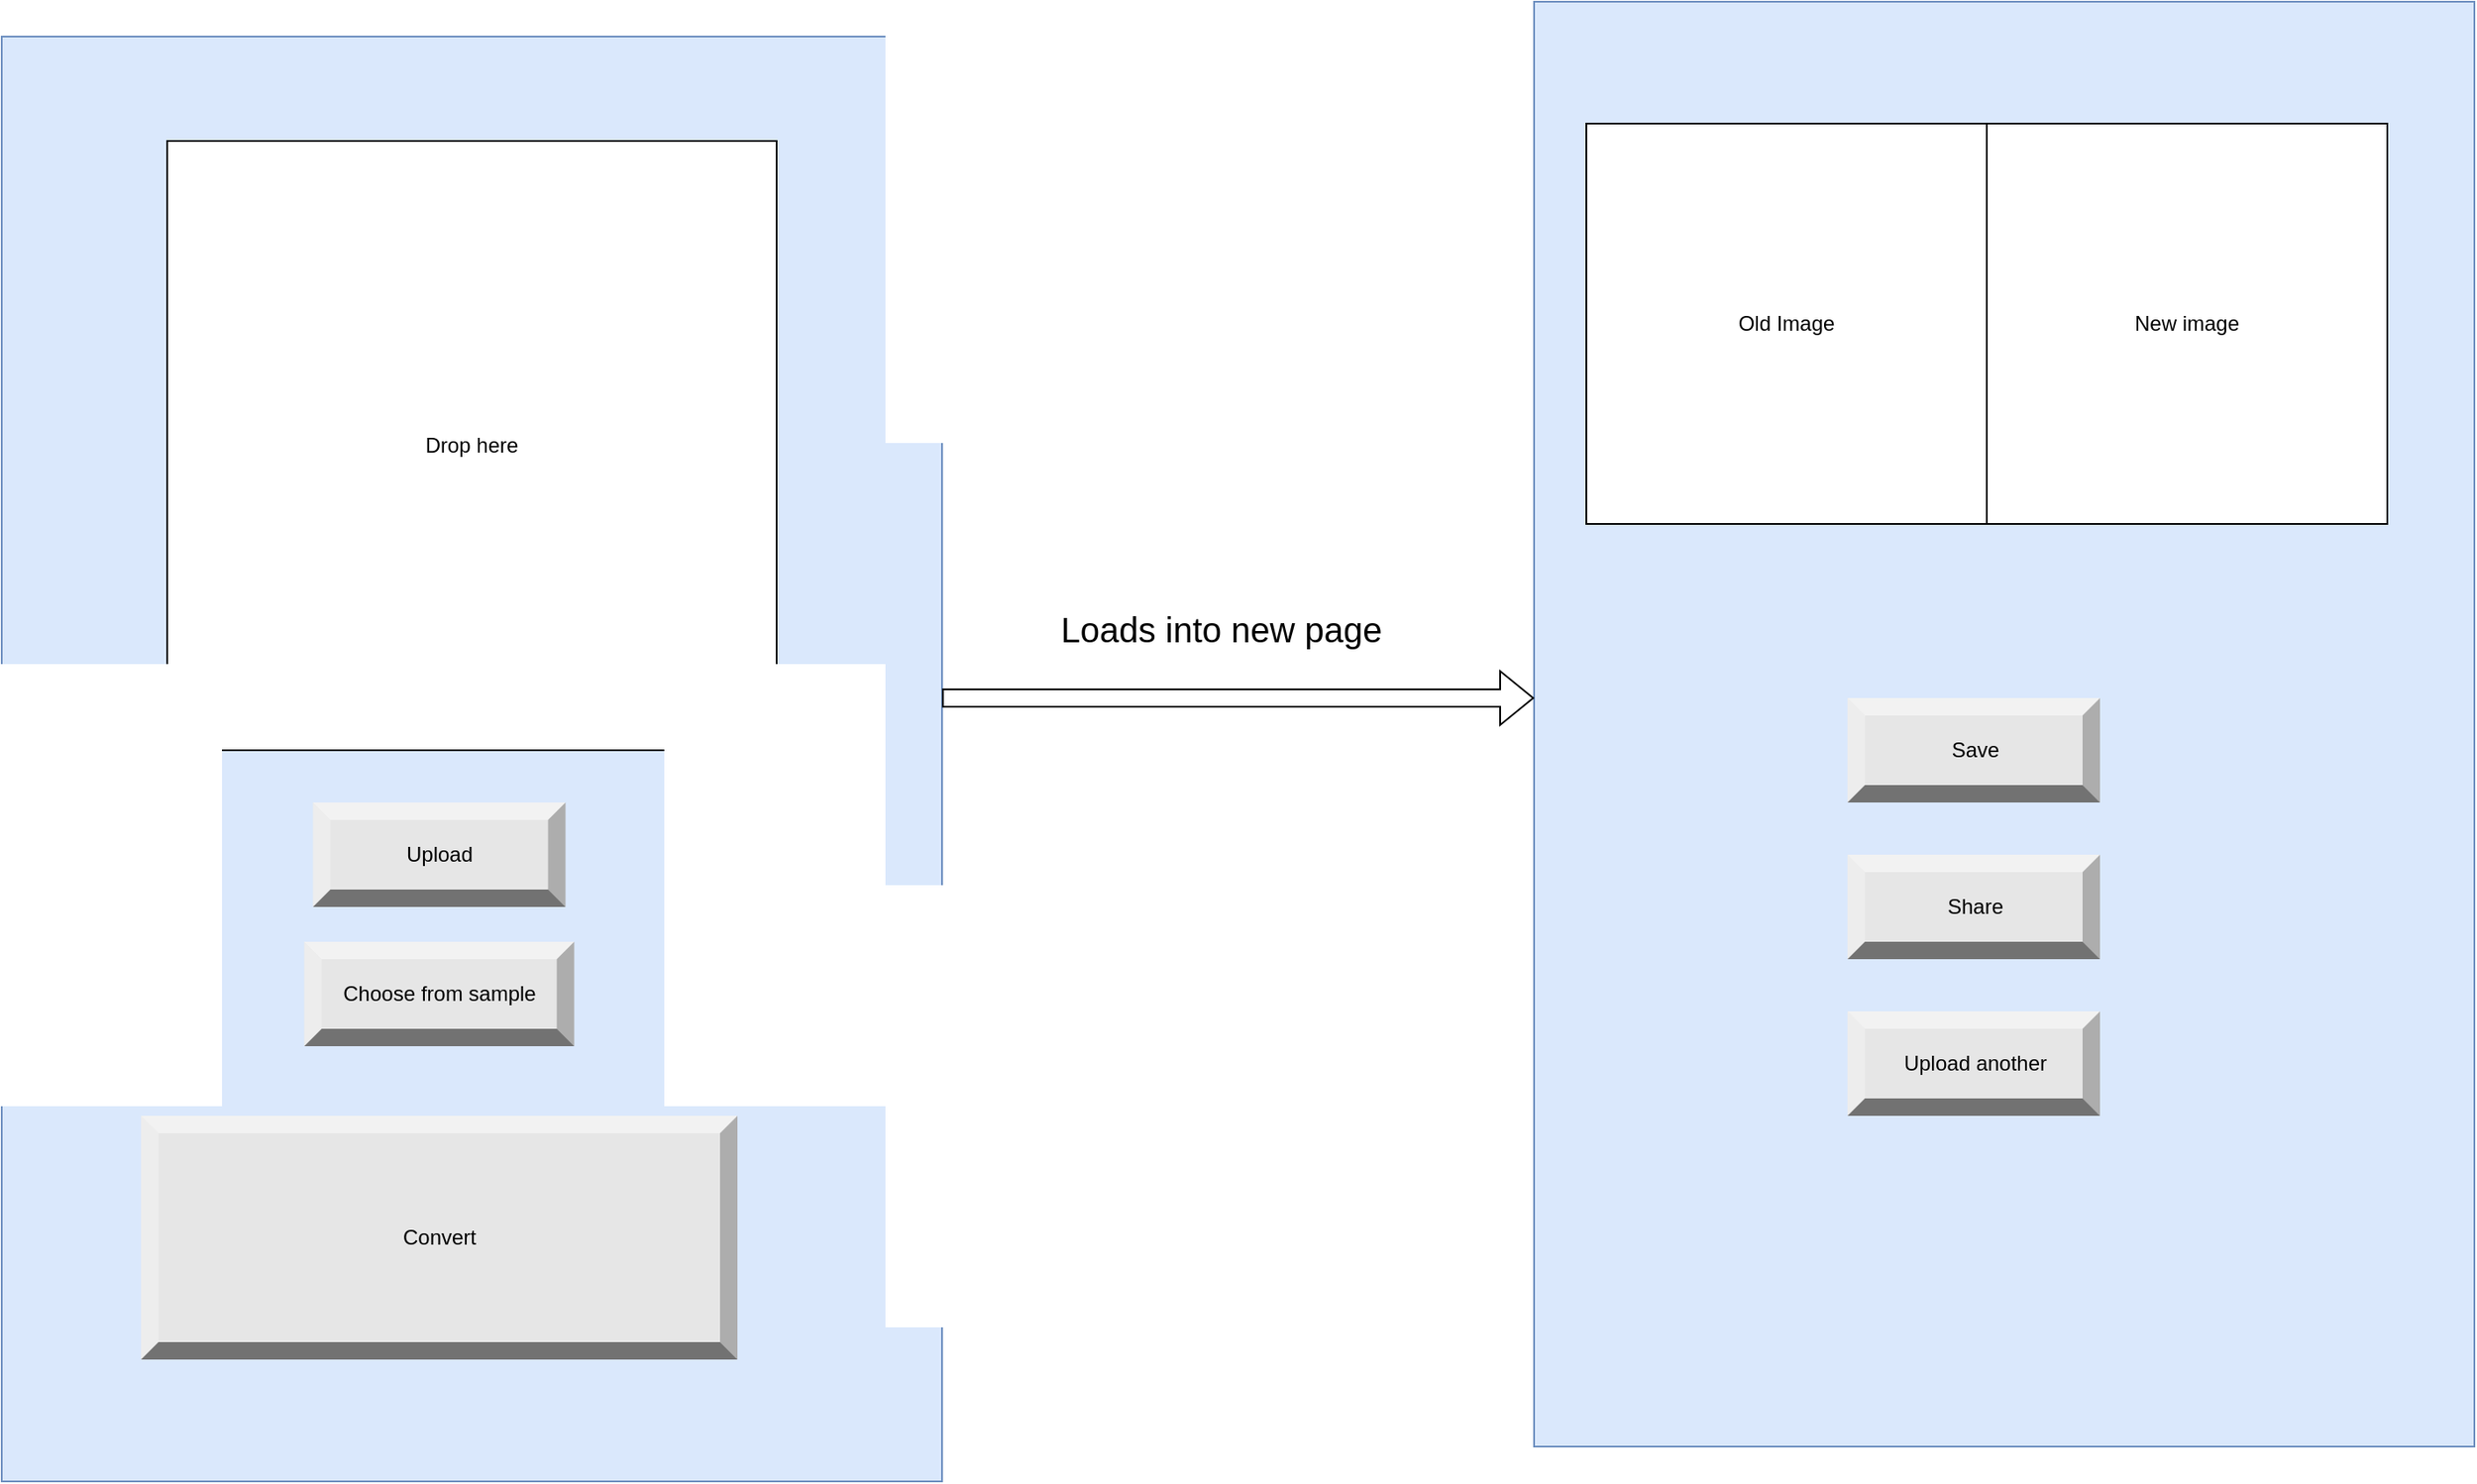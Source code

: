 <mxfile version="18.0.4" type="github">
  <diagram id="P69tAXFs2tNeaM_hII8h" name="Page-1">
    <mxGraphModel dx="2415" dy="909" grid="1" gridSize="10" guides="1" tooltips="1" connect="1" arrows="1" fold="1" page="1" pageScale="1" pageWidth="827" pageHeight="1169" math="0" shadow="0">
      <root>
        <mxCell id="0" />
        <mxCell id="1" parent="0" />
        <mxCell id="ApgkvsSMv7f6DMbq_zhc-23" value="" style="rounded=0;whiteSpace=wrap;html=1;fontSize=20;fillColor=#dae8fc;strokeColor=#6c8ebf;" vertex="1" parent="1">
          <mxGeometry x="490" y="960" width="540" height="830" as="geometry" />
        </mxCell>
        <mxCell id="ApgkvsSMv7f6DMbq_zhc-22" value="" style="rounded=0;whiteSpace=wrap;html=1;fontSize=20;fillColor=#dae8fc;strokeColor=#6c8ebf;" vertex="1" parent="1">
          <mxGeometry x="-390" y="980" width="540" height="830" as="geometry" />
        </mxCell>
        <mxCell id="ApgkvsSMv7f6DMbq_zhc-9" value="Drop here" style="whiteSpace=wrap;html=1;aspect=fixed;" vertex="1" parent="1">
          <mxGeometry x="-295" y="1040" width="350" height="350" as="geometry" />
        </mxCell>
        <mxCell id="ApgkvsSMv7f6DMbq_zhc-10" value="Upload" style="labelPosition=center;verticalLabelPosition=middle;align=center;html=1;shape=mxgraph.basic.shaded_button;dx=10;fillColor=#E6E6E6;strokeColor=none;" vertex="1" parent="1">
          <mxGeometry x="-211.25" y="1420" width="145" height="60" as="geometry" />
        </mxCell>
        <mxCell id="ApgkvsSMv7f6DMbq_zhc-11" value="Choose from sample" style="labelPosition=center;verticalLabelPosition=middle;align=center;html=1;shape=mxgraph.basic.shaded_button;dx=10;fillColor=#E6E6E6;strokeColor=none;" vertex="1" parent="1">
          <mxGeometry x="-216.25" y="1500" width="155" height="60" as="geometry" />
        </mxCell>
        <mxCell id="ApgkvsSMv7f6DMbq_zhc-13" value="Convert" style="labelPosition=center;verticalLabelPosition=middle;align=center;html=1;shape=mxgraph.basic.shaded_button;dx=10;fillColor=#E6E6E6;strokeColor=none;" vertex="1" parent="1">
          <mxGeometry x="-310" y="1600" width="342.5" height="140" as="geometry" />
        </mxCell>
        <mxCell id="ApgkvsSMv7f6DMbq_zhc-14" value="" style="shape=flexArrow;endArrow=classic;html=1;rounded=0;fontSize=50;" edge="1" parent="1">
          <mxGeometry width="50" height="50" relative="1" as="geometry">
            <mxPoint x="150" y="1360" as="sourcePoint" />
            <mxPoint x="490" y="1360" as="targetPoint" />
          </mxGeometry>
        </mxCell>
        <mxCell id="ApgkvsSMv7f6DMbq_zhc-15" value="&lt;font style=&quot;font-size: 20px;&quot;&gt;Loads into new page&lt;/font&gt;" style="text;html=1;align=center;verticalAlign=middle;resizable=0;points=[];autosize=1;strokeColor=none;fillColor=none;fontSize=50;" vertex="1" parent="1">
          <mxGeometry x="210" y="1270" width="200" height="80" as="geometry" />
        </mxCell>
        <mxCell id="ApgkvsSMv7f6DMbq_zhc-16" value="New image" style="whiteSpace=wrap;html=1;aspect=fixed;" vertex="1" parent="1">
          <mxGeometry x="750" y="1030" width="230" height="230" as="geometry" />
        </mxCell>
        <mxCell id="ApgkvsSMv7f6DMbq_zhc-17" value="Save" style="labelPosition=center;verticalLabelPosition=middle;align=center;html=1;shape=mxgraph.basic.shaded_button;dx=10;fillColor=#E6E6E6;strokeColor=none;" vertex="1" parent="1">
          <mxGeometry x="670" y="1360" width="145" height="60" as="geometry" />
        </mxCell>
        <mxCell id="ApgkvsSMv7f6DMbq_zhc-18" value="Share" style="labelPosition=center;verticalLabelPosition=middle;align=center;html=1;shape=mxgraph.basic.shaded_button;dx=10;fillColor=#E6E6E6;strokeColor=none;" vertex="1" parent="1">
          <mxGeometry x="670" y="1450" width="145" height="60" as="geometry" />
        </mxCell>
        <mxCell id="ApgkvsSMv7f6DMbq_zhc-24" value="Upload another" style="labelPosition=center;verticalLabelPosition=middle;align=center;html=1;shape=mxgraph.basic.shaded_button;dx=10;fillColor=#E6E6E6;strokeColor=none;" vertex="1" parent="1">
          <mxGeometry x="670" y="1540" width="145" height="60" as="geometry" />
        </mxCell>
        <mxCell id="ApgkvsSMv7f6DMbq_zhc-25" value="Old Image" style="whiteSpace=wrap;html=1;aspect=fixed;" vertex="1" parent="1">
          <mxGeometry x="520" y="1030" width="230" height="230" as="geometry" />
        </mxCell>
      </root>
    </mxGraphModel>
  </diagram>
</mxfile>
